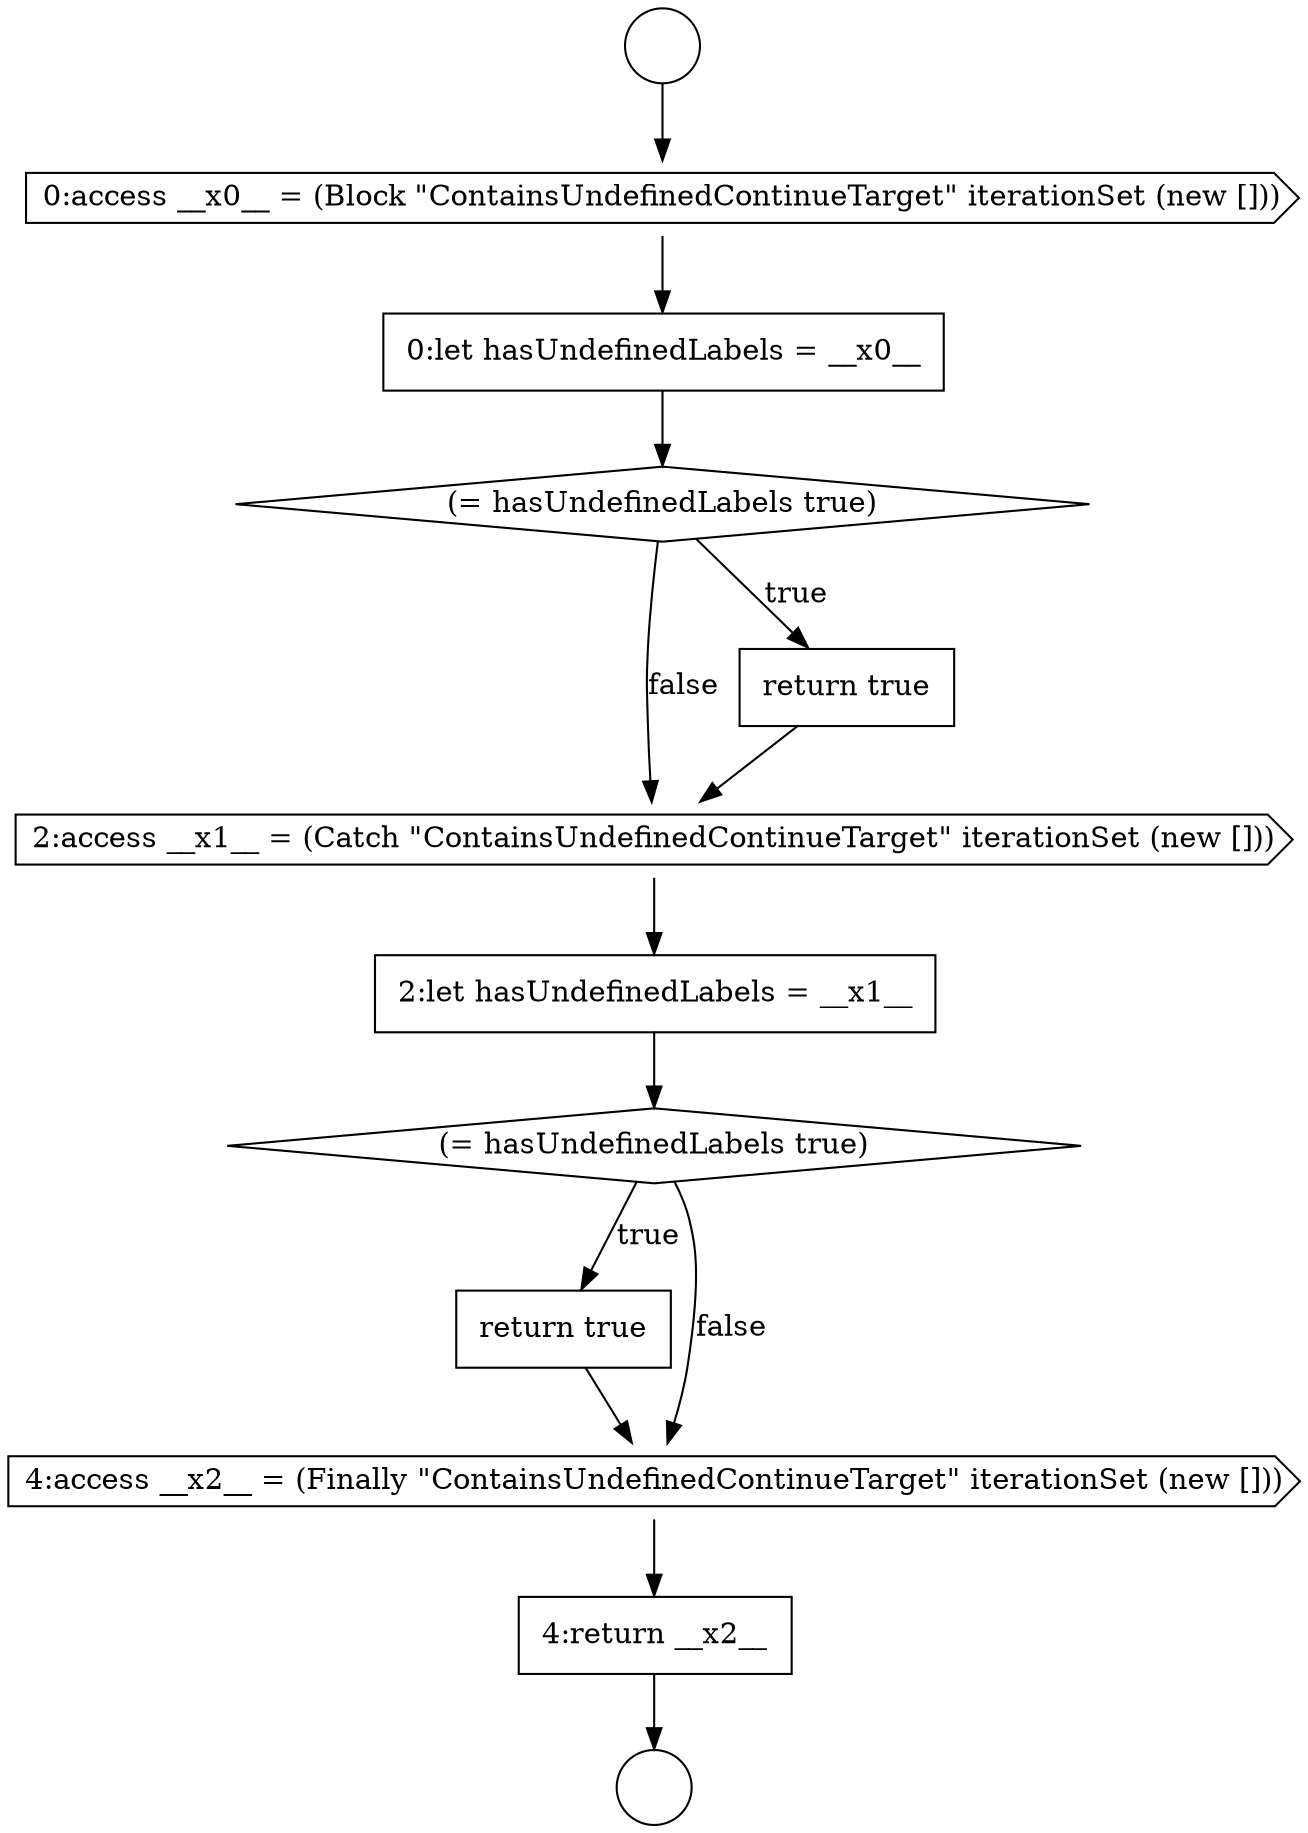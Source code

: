digraph {
  node7445 [shape=cds, label=<<font color="black">0:access __x0__ = (Block &quot;ContainsUndefinedContinueTarget&quot; iterationSet (new []))</font>> color="black" fillcolor="white" style=filled]
  node7452 [shape=none, margin=0, label=<<font color="black">
    <table border="0" cellborder="1" cellspacing="0" cellpadding="10">
      <tr><td align="left">return true</td></tr>
    </table>
  </font>> color="black" fillcolor="white" style=filled]
  node7449 [shape=cds, label=<<font color="black">2:access __x1__ = (Catch &quot;ContainsUndefinedContinueTarget&quot; iterationSet (new []))</font>> color="black" fillcolor="white" style=filled]
  node7444 [shape=circle label=" " color="black" fillcolor="white" style=filled]
  node7450 [shape=none, margin=0, label=<<font color="black">
    <table border="0" cellborder="1" cellspacing="0" cellpadding="10">
      <tr><td align="left">2:let hasUndefinedLabels = __x1__</td></tr>
    </table>
  </font>> color="black" fillcolor="white" style=filled]
  node7443 [shape=circle label=" " color="black" fillcolor="white" style=filled]
  node7446 [shape=none, margin=0, label=<<font color="black">
    <table border="0" cellborder="1" cellspacing="0" cellpadding="10">
      <tr><td align="left">0:let hasUndefinedLabels = __x0__</td></tr>
    </table>
  </font>> color="black" fillcolor="white" style=filled]
  node7451 [shape=diamond, label=<<font color="black">(= hasUndefinedLabels true)</font>> color="black" fillcolor="white" style=filled]
  node7453 [shape=cds, label=<<font color="black">4:access __x2__ = (Finally &quot;ContainsUndefinedContinueTarget&quot; iterationSet (new []))</font>> color="black" fillcolor="white" style=filled]
  node7448 [shape=none, margin=0, label=<<font color="black">
    <table border="0" cellborder="1" cellspacing="0" cellpadding="10">
      <tr><td align="left">return true</td></tr>
    </table>
  </font>> color="black" fillcolor="white" style=filled]
  node7447 [shape=diamond, label=<<font color="black">(= hasUndefinedLabels true)</font>> color="black" fillcolor="white" style=filled]
  node7454 [shape=none, margin=0, label=<<font color="black">
    <table border="0" cellborder="1" cellspacing="0" cellpadding="10">
      <tr><td align="left">4:return __x2__</td></tr>
    </table>
  </font>> color="black" fillcolor="white" style=filled]
  node7453 -> node7454 [ color="black"]
  node7454 -> node7444 [ color="black"]
  node7448 -> node7449 [ color="black"]
  node7449 -> node7450 [ color="black"]
  node7450 -> node7451 [ color="black"]
  node7445 -> node7446 [ color="black"]
  node7443 -> node7445 [ color="black"]
  node7452 -> node7453 [ color="black"]
  node7447 -> node7448 [label=<<font color="black">true</font>> color="black"]
  node7447 -> node7449 [label=<<font color="black">false</font>> color="black"]
  node7451 -> node7452 [label=<<font color="black">true</font>> color="black"]
  node7451 -> node7453 [label=<<font color="black">false</font>> color="black"]
  node7446 -> node7447 [ color="black"]
}
